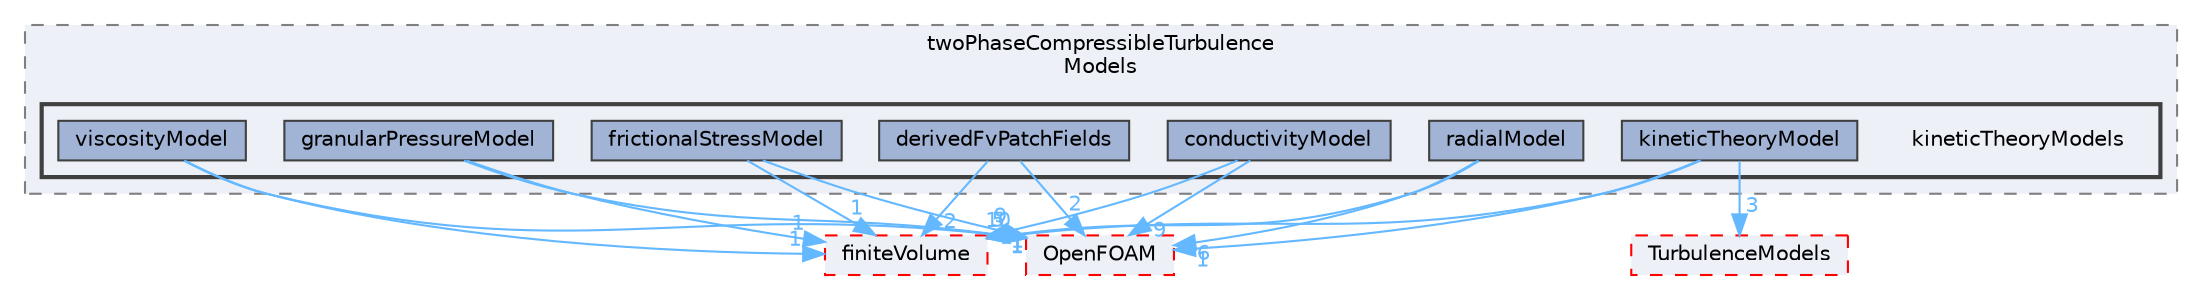 digraph "src/phaseSystemModels/reactingEuler/twoPhaseCompressibleTurbulenceModels/kineticTheoryModels"
{
 // LATEX_PDF_SIZE
  bgcolor="transparent";
  edge [fontname=Helvetica,fontsize=10,labelfontname=Helvetica,labelfontsize=10];
  node [fontname=Helvetica,fontsize=10,shape=box,height=0.2,width=0.4];
  compound=true
  subgraph clusterdir_b4e22c23dfc5088749eabfd063464d20 {
    graph [ bgcolor="#edf0f7", pencolor="grey50", label="twoPhaseCompressibleTurbulence\lModels", fontname=Helvetica,fontsize=10 style="filled,dashed", URL="dir_b4e22c23dfc5088749eabfd063464d20.html",tooltip=""]
  subgraph clusterdir_27de9721ba862526687d1c8924bc8448 {
    graph [ bgcolor="#edf0f7", pencolor="grey25", label="", fontname=Helvetica,fontsize=10 style="filled,bold", URL="dir_27de9721ba862526687d1c8924bc8448.html",tooltip=""]
    dir_27de9721ba862526687d1c8924bc8448 [shape=plaintext, label="kineticTheoryModels"];
  dir_a4d0ea6d63131df5f58776c962d5fee4 [label="conductivityModel", fillcolor="#a2b4d6", color="grey25", style="filled", URL="dir_a4d0ea6d63131df5f58776c962d5fee4.html",tooltip=""];
  dir_c3aee58495c1b7e50b26cc1b294165dd [label="derivedFvPatchFields", fillcolor="#a2b4d6", color="grey25", style="filled", URL="dir_c3aee58495c1b7e50b26cc1b294165dd.html",tooltip=""];
  dir_e926770e1bfdffee723cafc50f733df6 [label="frictionalStressModel", fillcolor="#a2b4d6", color="grey25", style="filled", URL="dir_e926770e1bfdffee723cafc50f733df6.html",tooltip=""];
  dir_eb76e27bff656582912dd3a44bf6c576 [label="granularPressureModel", fillcolor="#a2b4d6", color="grey25", style="filled", URL="dir_eb76e27bff656582912dd3a44bf6c576.html",tooltip=""];
  dir_412a8943226f61b2ee6e5412831b2981 [label="kineticTheoryModel", fillcolor="#a2b4d6", color="grey25", style="filled", URL="dir_412a8943226f61b2ee6e5412831b2981.html",tooltip=""];
  dir_fe3e19a3f51b2ab6b6cde2faaf638708 [label="radialModel", fillcolor="#a2b4d6", color="grey25", style="filled", URL="dir_fe3e19a3f51b2ab6b6cde2faaf638708.html",tooltip=""];
  dir_b4201823adcde8d5e41e96ed791c0a0b [label="viscosityModel", fillcolor="#a2b4d6", color="grey25", style="filled", URL="dir_b4201823adcde8d5e41e96ed791c0a0b.html",tooltip=""];
  }
  }
  dir_1eda626aeac0f0ad2848c36acaa5d501 [label="TurbulenceModels", fillcolor="#edf0f7", color="red", style="filled,dashed", URL="dir_1eda626aeac0f0ad2848c36acaa5d501.html",tooltip=""];
  dir_9bd15774b555cf7259a6fa18f99fe99b [label="finiteVolume", fillcolor="#edf0f7", color="red", style="filled,dashed", URL="dir_9bd15774b555cf7259a6fa18f99fe99b.html",tooltip=""];
  dir_c5473ff19b20e6ec4dfe5c310b3778a8 [label="OpenFOAM", fillcolor="#edf0f7", color="red", style="filled,dashed", URL="dir_c5473ff19b20e6ec4dfe5c310b3778a8.html",tooltip=""];
  dir_a4d0ea6d63131df5f58776c962d5fee4->dir_c5473ff19b20e6ec4dfe5c310b3778a8 [headlabel="9", labeldistance=1.5 headhref="dir_000599_002695.html" href="dir_000599_002695.html" color="steelblue1" fontcolor="steelblue1"];
  dir_a4d0ea6d63131df5f58776c962d5fee4->dir_9bd15774b555cf7259a6fa18f99fe99b [headlabel="1", labeldistance=1.5 headhref="dir_000599_001387.html" href="dir_000599_001387.html" color="steelblue1" fontcolor="steelblue1"];
  dir_c3aee58495c1b7e50b26cc1b294165dd->dir_c5473ff19b20e6ec4dfe5c310b3778a8 [headlabel="2", labeldistance=1.5 headhref="dir_000883_002695.html" href="dir_000883_002695.html" color="steelblue1" fontcolor="steelblue1"];
  dir_c3aee58495c1b7e50b26cc1b294165dd->dir_9bd15774b555cf7259a6fa18f99fe99b [headlabel="2", labeldistance=1.5 headhref="dir_000883_001387.html" href="dir_000883_001387.html" color="steelblue1" fontcolor="steelblue1"];
  dir_e926770e1bfdffee723cafc50f733df6->dir_c5473ff19b20e6ec4dfe5c310b3778a8 [headlabel="9", labeldistance=1.5 headhref="dir_001498_002695.html" href="dir_001498_002695.html" color="steelblue1" fontcolor="steelblue1"];
  dir_e926770e1bfdffee723cafc50f733df6->dir_9bd15774b555cf7259a6fa18f99fe99b [headlabel="1", labeldistance=1.5 headhref="dir_001498_001387.html" href="dir_001498_001387.html" color="steelblue1" fontcolor="steelblue1"];
  dir_eb76e27bff656582912dd3a44bf6c576->dir_c5473ff19b20e6ec4dfe5c310b3778a8 [headlabel="5", labeldistance=1.5 headhref="dir_001673_002695.html" href="dir_001673_002695.html" color="steelblue1" fontcolor="steelblue1"];
  dir_eb76e27bff656582912dd3a44bf6c576->dir_9bd15774b555cf7259a6fa18f99fe99b [headlabel="1", labeldistance=1.5 headhref="dir_001673_001387.html" href="dir_001673_001387.html" color="steelblue1" fontcolor="steelblue1"];
  dir_412a8943226f61b2ee6e5412831b2981->dir_1eda626aeac0f0ad2848c36acaa5d501 [headlabel="3", labeldistance=1.5 headhref="dir_002030_004143.html" href="dir_002030_004143.html" color="steelblue1" fontcolor="steelblue1"];
  dir_412a8943226f61b2ee6e5412831b2981->dir_9bd15774b555cf7259a6fa18f99fe99b [headlabel="1", labeldistance=1.5 headhref="dir_002030_001387.html" href="dir_002030_001387.html" color="steelblue1" fontcolor="steelblue1"];
  dir_412a8943226f61b2ee6e5412831b2981->dir_c5473ff19b20e6ec4dfe5c310b3778a8 [headlabel="1", labeldistance=1.5 headhref="dir_002030_002695.html" href="dir_002030_002695.html" color="steelblue1" fontcolor="steelblue1"];
  dir_fe3e19a3f51b2ab6b6cde2faaf638708->dir_c5473ff19b20e6ec4dfe5c310b3778a8 [headlabel="6", labeldistance=1.5 headhref="dir_003166_002695.html" href="dir_003166_002695.html" color="steelblue1" fontcolor="steelblue1"];
  dir_fe3e19a3f51b2ab6b6cde2faaf638708->dir_9bd15774b555cf7259a6fa18f99fe99b [headlabel="1", labeldistance=1.5 headhref="dir_003166_001387.html" href="dir_003166_001387.html" color="steelblue1" fontcolor="steelblue1"];
  dir_b4201823adcde8d5e41e96ed791c0a0b->dir_c5473ff19b20e6ec4dfe5c310b3778a8 [headlabel="10", labeldistance=1.5 headhref="dir_004281_002695.html" href="dir_004281_002695.html" color="steelblue1" fontcolor="steelblue1"];
  dir_b4201823adcde8d5e41e96ed791c0a0b->dir_9bd15774b555cf7259a6fa18f99fe99b [headlabel="1", labeldistance=1.5 headhref="dir_004281_001387.html" href="dir_004281_001387.html" color="steelblue1" fontcolor="steelblue1"];
}
